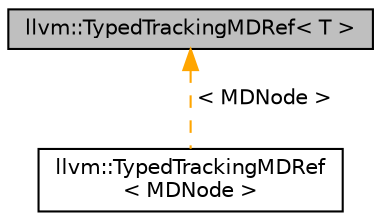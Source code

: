 digraph "llvm::TypedTrackingMDRef&lt; T &gt;"
{
 // LATEX_PDF_SIZE
  bgcolor="transparent";
  edge [fontname="Helvetica",fontsize="10",labelfontname="Helvetica",labelfontsize="10"];
  node [fontname="Helvetica",fontsize="10",shape=record];
  Node1 [label="llvm::TypedTrackingMDRef\< T \>",height=0.2,width=0.4,color="black", fillcolor="grey75", style="filled", fontcolor="black",tooltip="Typed tracking ref."];
  Node1 -> Node2 [dir="back",color="orange",fontsize="10",style="dashed",label=" \< MDNode \>" ,fontname="Helvetica"];
  Node2 [label="llvm::TypedTrackingMDRef\l\< MDNode \>",height=0.2,width=0.4,color="black",URL="$classllvm_1_1TypedTrackingMDRef.html",tooltip=" "];
}
